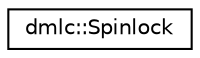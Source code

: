 digraph "Graphical Class Hierarchy"
{
 // LATEX_PDF_SIZE
  edge [fontname="Helvetica",fontsize="10",labelfontname="Helvetica",labelfontsize="10"];
  node [fontname="Helvetica",fontsize="10",shape=record];
  rankdir="LR";
  Node0 [label="dmlc::Spinlock",height=0.2,width=0.4,color="black", fillcolor="white", style="filled",URL="$classdmlc_1_1Spinlock.html",tooltip="Simple userspace spinlock implementation."];
}
